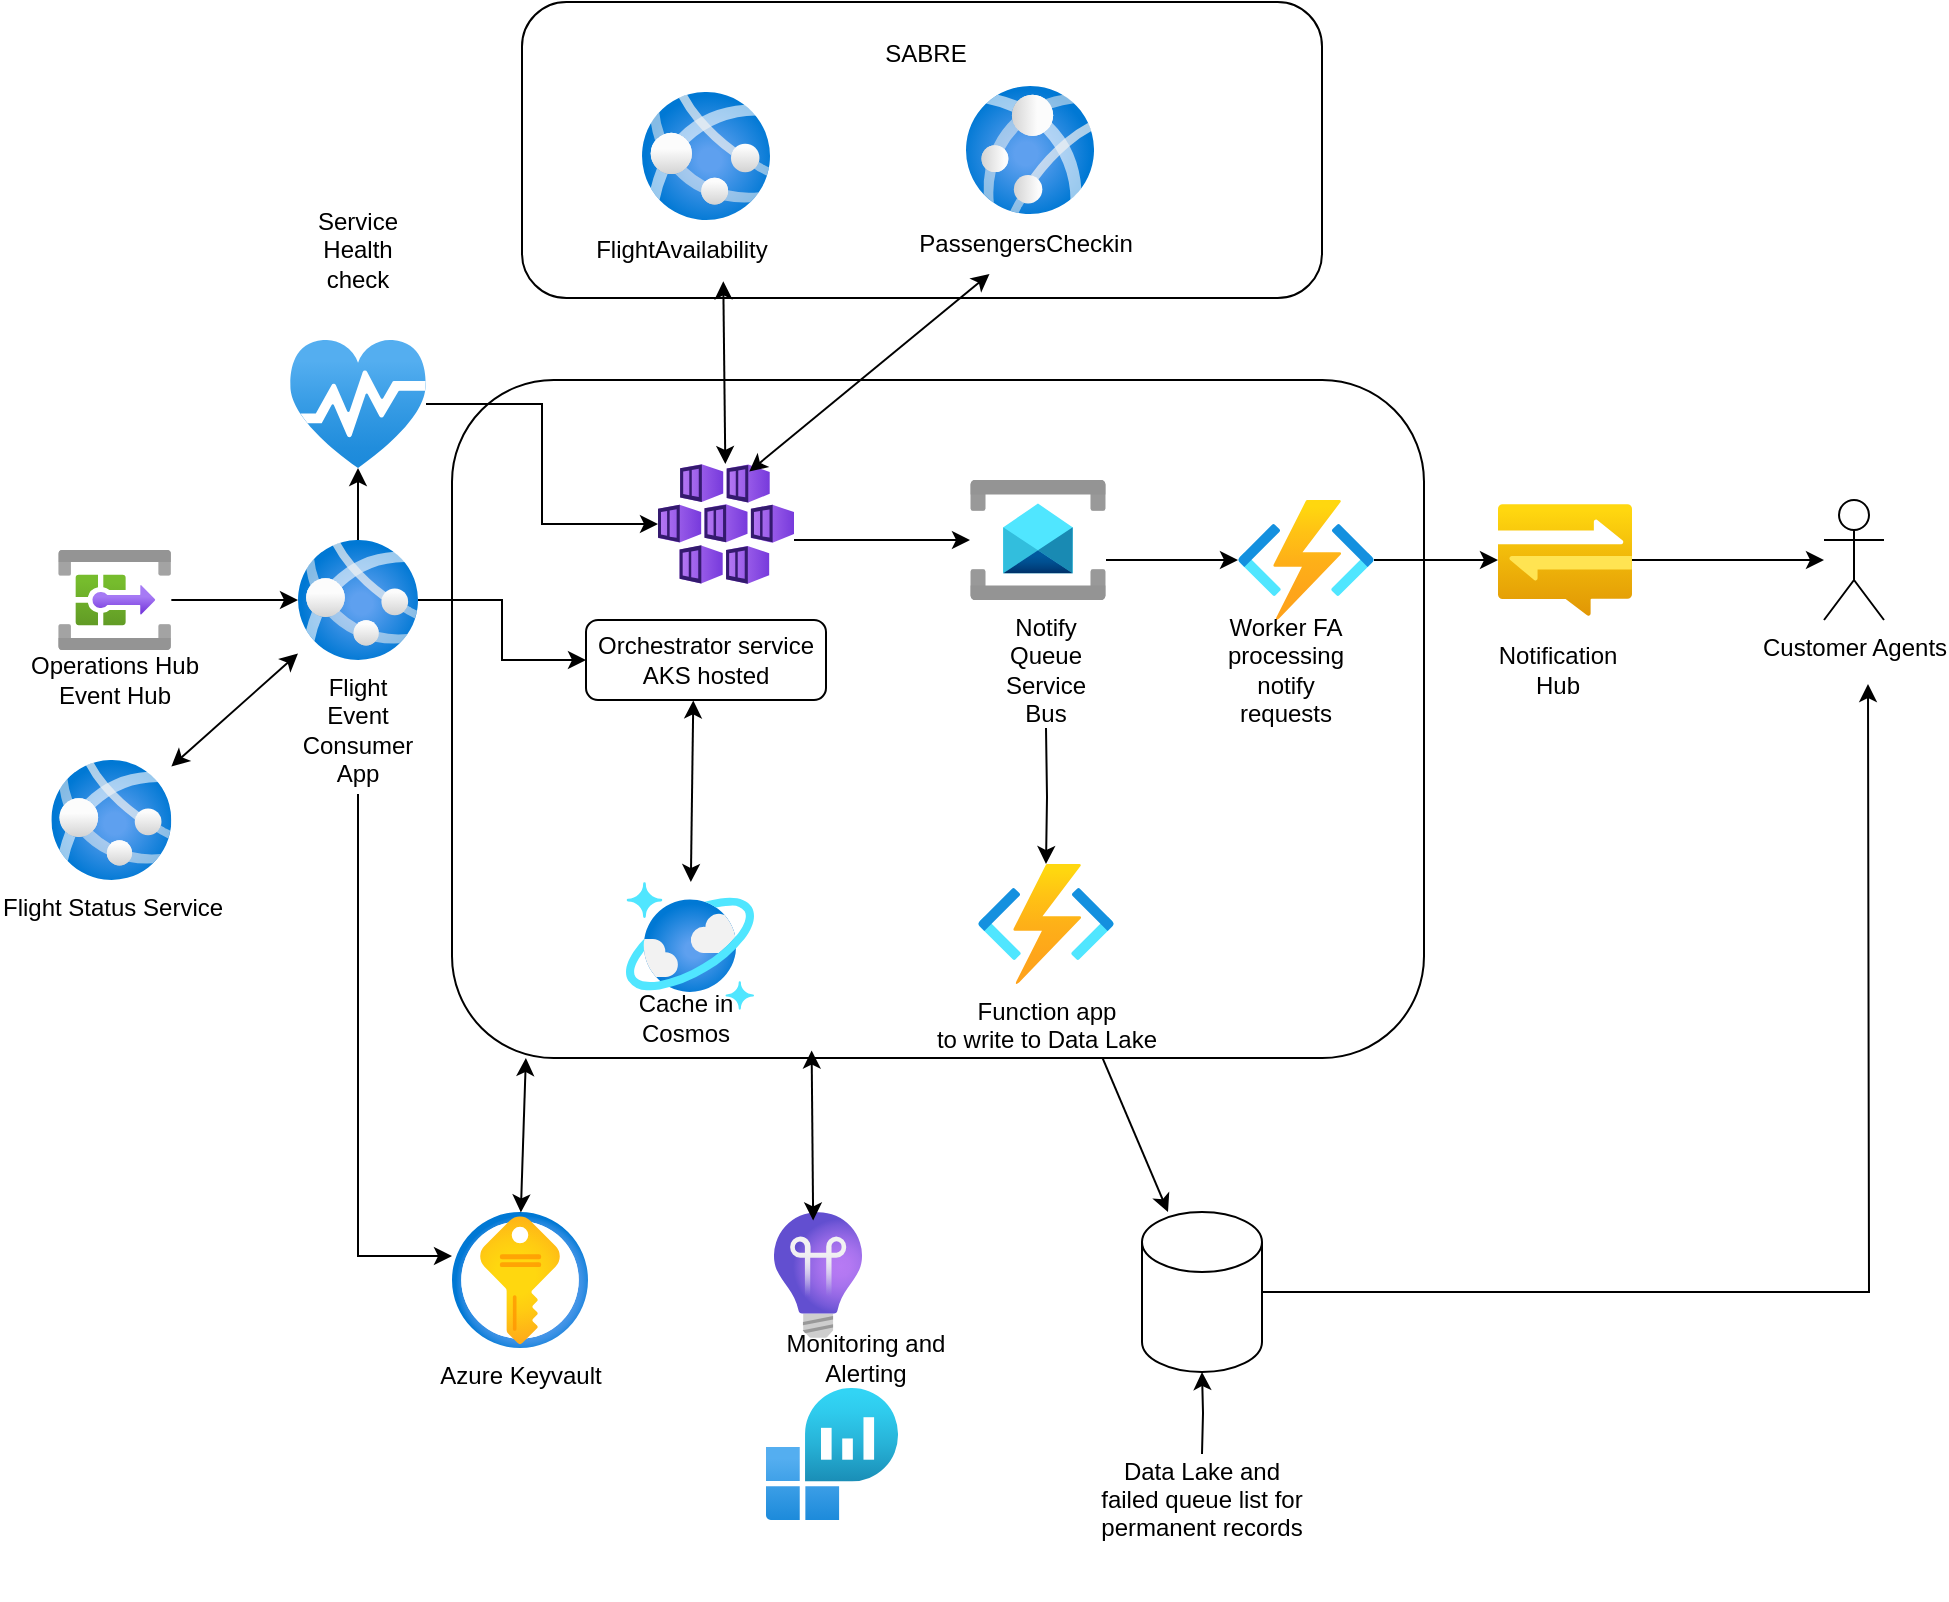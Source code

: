 <mxfile version="28.2.5">
  <diagram id="C5RBs43oDa-KdzZeNtuy" name="Page-1">
    <mxGraphModel grid="1" page="1" gridSize="11" guides="1" tooltips="1" connect="1" arrows="1" fold="1" pageScale="1" pageWidth="827" pageHeight="1169" math="0" shadow="0">
      <root>
        <mxCell id="WIyWlLk6GJQsqaUBKTNV-0" />
        <mxCell id="WIyWlLk6GJQsqaUBKTNV-1" parent="WIyWlLk6GJQsqaUBKTNV-0" />
        <mxCell id="FJs2IsX_IAVPDREQglW6-9" value="" style="rounded=1;whiteSpace=wrap;html=1;" vertex="1" parent="WIyWlLk6GJQsqaUBKTNV-1">
          <mxGeometry x="227" y="200" width="486" height="339" as="geometry" />
        </mxCell>
        <mxCell id="WIyWlLk6GJQsqaUBKTNV-7" value="" style="rounded=1;whiteSpace=wrap;html=1;fontSize=12;glass=0;strokeWidth=1;shadow=0;" vertex="1" parent="WIyWlLk6GJQsqaUBKTNV-1">
          <mxGeometry x="262" y="11" width="400" height="148" as="geometry" />
        </mxCell>
        <mxCell id="WIyWlLk6GJQsqaUBKTNV-12" value="Orchestrator service AKS hosted" style="rounded=1;whiteSpace=wrap;html=1;fontSize=12;glass=0;strokeWidth=1;shadow=0;" vertex="1" parent="WIyWlLk6GJQsqaUBKTNV-1">
          <mxGeometry x="294" y="320" width="120" height="40" as="geometry" />
        </mxCell>
        <mxCell id="FJs2IsX_IAVPDREQglW6-15" value="" style="edgeStyle=orthogonalEdgeStyle;rounded=0;orthogonalLoop=1;jettySize=auto;html=1;" edge="1" parent="WIyWlLk6GJQsqaUBKTNV-1" source="ZZRqX1T7qgezjlXLAi40-0" target="ZZRqX1T7qgezjlXLAi40-4">
          <mxGeometry relative="1" as="geometry" />
        </mxCell>
        <mxCell id="ZZRqX1T7qgezjlXLAi40-0" value="" style="image;aspect=fixed;html=1;points=[];align=center;fontSize=12;image=img/lib/azure2/integration/System_Topic.svg;" vertex="1" parent="WIyWlLk6GJQsqaUBKTNV-1">
          <mxGeometry x="30" y="285" width="56.67" height="50" as="geometry" />
        </mxCell>
        <mxCell id="ZZRqX1T7qgezjlXLAi40-1" value="Operations Hub&lt;div&gt;Event Hub&lt;/div&gt;" style="text;html=1;align=center;verticalAlign=middle;resizable=0;points=[];autosize=1;strokeColor=none;fillColor=none;" vertex="1" parent="WIyWlLk6GJQsqaUBKTNV-1">
          <mxGeometry x="3.34" y="330" width="110" height="40" as="geometry" />
        </mxCell>
        <mxCell id="ZZRqX1T7qgezjlXLAi40-2" value="" style="image;aspect=fixed;html=1;points=[];align=center;fontSize=12;image=img/lib/azure2/databases/Azure_Cosmos_DB.svg;" vertex="1" parent="WIyWlLk6GJQsqaUBKTNV-1">
          <mxGeometry x="314" y="451" width="64" height="64" as="geometry" />
        </mxCell>
        <mxCell id="FJs2IsX_IAVPDREQglW6-12" value="" style="edgeStyle=orthogonalEdgeStyle;rounded=0;orthogonalLoop=1;jettySize=auto;html=1;" edge="1" parent="WIyWlLk6GJQsqaUBKTNV-1" source="ZZRqX1T7qgezjlXLAi40-3" target="ZZRqX1T7qgezjlXLAi40-11">
          <mxGeometry relative="1" as="geometry">
            <Array as="points">
              <mxPoint x="410" y="280" />
              <mxPoint x="410" y="280" />
            </Array>
          </mxGeometry>
        </mxCell>
        <mxCell id="ZZRqX1T7qgezjlXLAi40-3" value="" style="image;aspect=fixed;html=1;points=[];align=center;fontSize=12;image=img/lib/azure2/containers/Kubernetes_Services.svg;" vertex="1" parent="WIyWlLk6GJQsqaUBKTNV-1">
          <mxGeometry x="330" y="242" width="68" height="60" as="geometry" />
        </mxCell>
        <mxCell id="FJs2IsX_IAVPDREQglW6-14" value="" style="edgeStyle=orthogonalEdgeStyle;rounded=0;orthogonalLoop=1;jettySize=auto;html=1;" edge="1" parent="WIyWlLk6GJQsqaUBKTNV-1" source="ZZRqX1T7qgezjlXLAi40-4" target="WIyWlLk6GJQsqaUBKTNV-12">
          <mxGeometry relative="1" as="geometry" />
        </mxCell>
        <mxCell id="FJs2IsX_IAVPDREQglW6-17" value="" style="edgeStyle=orthogonalEdgeStyle;rounded=0;orthogonalLoop=1;jettySize=auto;html=1;" edge="1" parent="WIyWlLk6GJQsqaUBKTNV-1" source="ZZRqX1T7qgezjlXLAi40-4" target="ZZRqX1T7qgezjlXLAi40-9">
          <mxGeometry relative="1" as="geometry">
            <Array as="points">
              <mxPoint x="180" y="270" />
              <mxPoint x="180" y="270" />
            </Array>
          </mxGeometry>
        </mxCell>
        <mxCell id="FJs2IsX_IAVPDREQglW6-36" style="edgeStyle=orthogonalEdgeStyle;rounded=0;orthogonalLoop=1;jettySize=auto;html=1;" edge="1" parent="WIyWlLk6GJQsqaUBKTNV-1" target="FJs2IsX_IAVPDREQglW6-28">
          <mxGeometry relative="1" as="geometry">
            <mxPoint x="180" y="407" as="sourcePoint" />
            <Array as="points">
              <mxPoint x="180" y="638" />
            </Array>
          </mxGeometry>
        </mxCell>
        <mxCell id="ZZRqX1T7qgezjlXLAi40-4" value="" style="image;aspect=fixed;html=1;points=[];align=center;fontSize=12;image=img/lib/azure2/containers/App_Services.svg;" vertex="1" parent="WIyWlLk6GJQsqaUBKTNV-1">
          <mxGeometry x="150" y="280" width="60" height="60" as="geometry" />
        </mxCell>
        <mxCell id="ZZRqX1T7qgezjlXLAi40-8" value="Flight Event&lt;div&gt;Consumer App&lt;/div&gt;" style="text;html=1;align=center;verticalAlign=middle;whiteSpace=wrap;rounded=0;" vertex="1" parent="WIyWlLk6GJQsqaUBKTNV-1">
          <mxGeometry x="150" y="360" width="60" height="30" as="geometry" />
        </mxCell>
        <mxCell id="FJs2IsX_IAVPDREQglW6-16" value="" style="edgeStyle=orthogonalEdgeStyle;rounded=0;orthogonalLoop=1;jettySize=auto;html=1;" edge="1" parent="WIyWlLk6GJQsqaUBKTNV-1" source="ZZRqX1T7qgezjlXLAi40-9" target="ZZRqX1T7qgezjlXLAi40-3">
          <mxGeometry relative="1" as="geometry" />
        </mxCell>
        <mxCell id="ZZRqX1T7qgezjlXLAi40-9" value="" style="image;aspect=fixed;html=1;points=[];align=center;fontSize=12;image=img/lib/azure2/general/Service_Health.svg;" vertex="1" parent="WIyWlLk6GJQsqaUBKTNV-1">
          <mxGeometry x="146" y="180" width="68" height="64" as="geometry" />
        </mxCell>
        <mxCell id="FJs2IsX_IAVPDREQglW6-13" value="" style="edgeStyle=orthogonalEdgeStyle;rounded=0;orthogonalLoop=1;jettySize=auto;html=1;" edge="1" parent="WIyWlLk6GJQsqaUBKTNV-1" source="ZZRqX1T7qgezjlXLAi40-11" target="FJs2IsX_IAVPDREQglW6-11">
          <mxGeometry relative="1" as="geometry">
            <Array as="points">
              <mxPoint x="580" y="290" />
              <mxPoint x="580" y="290" />
            </Array>
          </mxGeometry>
        </mxCell>
        <mxCell id="ZZRqX1T7qgezjlXLAi40-11" value="" style="image;aspect=fixed;html=1;points=[];align=center;fontSize=12;image=img/lib/azure2/integration/Service_Bus.svg;" vertex="1" parent="WIyWlLk6GJQsqaUBKTNV-1">
          <mxGeometry x="486" y="250" width="68" height="60" as="geometry" />
        </mxCell>
        <mxCell id="YI0b97y2UE2jJvl970QB-4" value="" style="edgeStyle=orthogonalEdgeStyle;rounded=0;orthogonalLoop=1;jettySize=auto;html=1;" edge="1" parent="WIyWlLk6GJQsqaUBKTNV-1" source="ZZRqX1T7qgezjlXLAi40-12" target="YI0b97y2UE2jJvl970QB-2">
          <mxGeometry relative="1" as="geometry" />
        </mxCell>
        <mxCell id="ZZRqX1T7qgezjlXLAi40-12" value="" style="image;aspect=fixed;html=1;points=[];align=center;fontSize=12;image=img/lib/azure2/app_services/Notification_Hubs.svg;" vertex="1" parent="WIyWlLk6GJQsqaUBKTNV-1">
          <mxGeometry x="750" y="262" width="67" height="56.0" as="geometry" />
        </mxCell>
        <mxCell id="FJs2IsX_IAVPDREQglW6-1" value="" style="image;aspect=fixed;html=1;points=[];align=center;fontSize=12;image=img/lib/azure2/compute/App_Services.svg;direction=south;" vertex="1" parent="WIyWlLk6GJQsqaUBKTNV-1">
          <mxGeometry x="484" y="53" width="64" height="64" as="geometry" />
        </mxCell>
        <mxCell id="FJs2IsX_IAVPDREQglW6-2" value="" style="image;aspect=fixed;html=1;points=[];align=center;fontSize=12;image=img/lib/azure2/compute/App_Services.svg;" vertex="1" parent="WIyWlLk6GJQsqaUBKTNV-1">
          <mxGeometry x="322" y="56" width="64" height="64" as="geometry" />
        </mxCell>
        <mxCell id="FJs2IsX_IAVPDREQglW6-25" value="" style="edgeStyle=orthogonalEdgeStyle;rounded=0;orthogonalLoop=1;jettySize=auto;html=1;" edge="1" parent="WIyWlLk6GJQsqaUBKTNV-1" target="FJs2IsX_IAVPDREQglW6-24">
          <mxGeometry relative="1" as="geometry">
            <mxPoint x="524" y="374" as="sourcePoint" />
          </mxGeometry>
        </mxCell>
        <mxCell id="FJs2IsX_IAVPDREQglW6-3" value="Notify Queue&lt;div&gt;Service Bus&lt;/div&gt;" style="text;html=1;align=center;verticalAlign=middle;whiteSpace=wrap;rounded=0;" vertex="1" parent="WIyWlLk6GJQsqaUBKTNV-1">
          <mxGeometry x="494" y="330" width="60" height="30" as="geometry" />
        </mxCell>
        <mxCell id="FJs2IsX_IAVPDREQglW6-5" value="PassengersCheckin" style="text;html=1;align=center;verticalAlign=middle;whiteSpace=wrap;rounded=0;" vertex="1" parent="WIyWlLk6GJQsqaUBKTNV-1">
          <mxGeometry x="484" y="117" width="60" height="30" as="geometry" />
        </mxCell>
        <mxCell id="FJs2IsX_IAVPDREQglW6-6" value="FlightAvailability" style="text;html=1;align=center;verticalAlign=middle;whiteSpace=wrap;rounded=0;" vertex="1" parent="WIyWlLk6GJQsqaUBKTNV-1">
          <mxGeometry x="282" y="120" width="120" height="30" as="geometry" />
        </mxCell>
        <mxCell id="FJs2IsX_IAVPDREQglW6-8" value="SABRE" style="text;html=1;align=center;verticalAlign=middle;whiteSpace=wrap;rounded=0;" vertex="1" parent="WIyWlLk6GJQsqaUBKTNV-1">
          <mxGeometry x="434" y="22" width="60" height="30" as="geometry" />
        </mxCell>
        <mxCell id="FJs2IsX_IAVPDREQglW6-19" value="" style="edgeStyle=orthogonalEdgeStyle;rounded=0;orthogonalLoop=1;jettySize=auto;html=1;" edge="1" parent="WIyWlLk6GJQsqaUBKTNV-1" source="FJs2IsX_IAVPDREQglW6-11" target="ZZRqX1T7qgezjlXLAi40-12">
          <mxGeometry relative="1" as="geometry" />
        </mxCell>
        <mxCell id="FJs2IsX_IAVPDREQglW6-11" value="" style="image;aspect=fixed;html=1;points=[];align=center;fontSize=12;image=img/lib/azure2/compute/Function_Apps.svg;" vertex="1" parent="WIyWlLk6GJQsqaUBKTNV-1">
          <mxGeometry x="620" y="260" width="68" height="60" as="geometry" />
        </mxCell>
        <mxCell id="FJs2IsX_IAVPDREQglW6-18" value="Service Health check" style="text;html=1;align=center;verticalAlign=middle;whiteSpace=wrap;rounded=0;" vertex="1" parent="WIyWlLk6GJQsqaUBKTNV-1">
          <mxGeometry x="150" y="120" width="60" height="30" as="geometry" />
        </mxCell>
        <mxCell id="FJs2IsX_IAVPDREQglW6-20" value="Worker FA&lt;br&gt;processing notify requests" style="text;html=1;align=center;verticalAlign=middle;whiteSpace=wrap;rounded=0;" vertex="1" parent="WIyWlLk6GJQsqaUBKTNV-1">
          <mxGeometry x="614" y="330" width="60" height="30" as="geometry" />
        </mxCell>
        <mxCell id="FJs2IsX_IAVPDREQglW6-21" value="Notification Hub" style="text;html=1;align=center;verticalAlign=middle;whiteSpace=wrap;rounded=0;" vertex="1" parent="WIyWlLk6GJQsqaUBKTNV-1">
          <mxGeometry x="750" y="330" width="60" height="30" as="geometry" />
        </mxCell>
        <mxCell id="FJs2IsX_IAVPDREQglW6-24" value="Function app&lt;div&gt;to write to Data Lake&lt;/div&gt;" style="image;aspect=fixed;html=1;points=[];align=center;fontSize=12;image=img/lib/azure2/compute/Function_Apps.svg;" vertex="1" parent="WIyWlLk6GJQsqaUBKTNV-1">
          <mxGeometry x="490" y="442" width="68" height="60" as="geometry" />
        </mxCell>
        <mxCell id="YI0b97y2UE2jJvl970QB-5" style="edgeStyle=orthogonalEdgeStyle;rounded=0;orthogonalLoop=1;jettySize=auto;html=1;" edge="1" parent="WIyWlLk6GJQsqaUBKTNV-1" source="FJs2IsX_IAVPDREQglW6-27">
          <mxGeometry relative="1" as="geometry">
            <mxPoint x="935" y="352" as="targetPoint" />
          </mxGeometry>
        </mxCell>
        <mxCell id="FJs2IsX_IAVPDREQglW6-27" value="" style="shape=cylinder3;whiteSpace=wrap;html=1;boundedLbl=1;backgroundOutline=1;size=15;" vertex="1" parent="WIyWlLk6GJQsqaUBKTNV-1">
          <mxGeometry x="572" y="616" width="60" height="80" as="geometry" />
        </mxCell>
        <mxCell id="FJs2IsX_IAVPDREQglW6-28" value="Azure Keyvault" style="image;aspect=fixed;html=1;points=[];align=center;fontSize=12;image=img/lib/azure2/security/Key_Vaults.svg;" vertex="1" parent="WIyWlLk6GJQsqaUBKTNV-1">
          <mxGeometry x="227" y="616" width="68" height="68" as="geometry" />
        </mxCell>
        <mxCell id="FJs2IsX_IAVPDREQglW6-29" value="" style="image;aspect=fixed;html=1;points=[];align=center;fontSize=12;image=img/lib/azure2/devops/Application_Insights.svg;" vertex="1" parent="WIyWlLk6GJQsqaUBKTNV-1">
          <mxGeometry x="388" y="616" width="44" height="63" as="geometry" />
        </mxCell>
        <mxCell id="FJs2IsX_IAVPDREQglW6-30" value="" style="image;aspect=fixed;html=1;points=[];align=center;fontSize=12;image=img/lib/azure2/analytics/Log_Analytics_Workspaces.svg;" vertex="1" parent="WIyWlLk6GJQsqaUBKTNV-1">
          <mxGeometry x="384" y="704" width="66" height="66" as="geometry" />
        </mxCell>
        <mxCell id="YI0b97y2UE2jJvl970QB-6" value="" style="edgeStyle=orthogonalEdgeStyle;rounded=0;orthogonalLoop=1;jettySize=auto;html=1;" edge="1" parent="WIyWlLk6GJQsqaUBKTNV-1" target="FJs2IsX_IAVPDREQglW6-27">
          <mxGeometry relative="1" as="geometry">
            <mxPoint x="602" y="737" as="sourcePoint" />
          </mxGeometry>
        </mxCell>
        <mxCell id="FJs2IsX_IAVPDREQglW6-33" value="Data Lake and failed queue list for permanent records&lt;div&gt;&lt;br&gt;&lt;div&gt;&lt;br&gt;&lt;/div&gt;&lt;/div&gt;" style="text;html=1;align=center;verticalAlign=middle;whiteSpace=wrap;rounded=0;" vertex="1" parent="WIyWlLk6GJQsqaUBKTNV-1">
          <mxGeometry x="547" y="759" width="110" height="30" as="geometry" />
        </mxCell>
        <mxCell id="FJs2IsX_IAVPDREQglW6-34" value="" style="endArrow=classic;startArrow=classic;html=1;rounded=0;exitX=0.445;exitY=0.067;exitDx=0;exitDy=0;exitPerimeter=0;entryX=0.37;entryY=0.989;entryDx=0;entryDy=0;entryPerimeter=0;" edge="1" parent="WIyWlLk6GJQsqaUBKTNV-1" source="FJs2IsX_IAVPDREQglW6-29" target="FJs2IsX_IAVPDREQglW6-9">
          <mxGeometry width="50" height="50" relative="1" as="geometry">
            <mxPoint x="385" y="512" as="sourcePoint" />
            <mxPoint x="435" y="462" as="targetPoint" />
          </mxGeometry>
        </mxCell>
        <mxCell id="FJs2IsX_IAVPDREQglW6-35" value="" style="endArrow=classic;startArrow=classic;html=1;rounded=0;exitX=0.506;exitY=0.003;exitDx=0;exitDy=0;exitPerimeter=0;entryX=0.076;entryY=1;entryDx=0;entryDy=0;entryPerimeter=0;" edge="1" parent="WIyWlLk6GJQsqaUBKTNV-1" source="FJs2IsX_IAVPDREQglW6-28" target="FJs2IsX_IAVPDREQglW6-9">
          <mxGeometry width="50" height="50" relative="1" as="geometry">
            <mxPoint x="385" y="512" as="sourcePoint" />
            <mxPoint x="435" y="462" as="targetPoint" />
            <Array as="points" />
          </mxGeometry>
        </mxCell>
        <mxCell id="FJs2IsX_IAVPDREQglW6-39" value="Cache in Cosmos" style="text;html=1;align=center;verticalAlign=middle;whiteSpace=wrap;rounded=0;" vertex="1" parent="WIyWlLk6GJQsqaUBKTNV-1">
          <mxGeometry x="314" y="504" width="60" height="30" as="geometry" />
        </mxCell>
        <mxCell id="FJs2IsX_IAVPDREQglW6-41" value="" style="endArrow=classic;startArrow=classic;html=1;rounded=0;entryX=0.447;entryY=1.005;entryDx=0;entryDy=0;entryPerimeter=0;" edge="1" parent="WIyWlLk6GJQsqaUBKTNV-1" source="ZZRqX1T7qgezjlXLAi40-2" target="WIyWlLk6GJQsqaUBKTNV-12">
          <mxGeometry width="50" height="50" relative="1" as="geometry">
            <mxPoint x="385" y="314" as="sourcePoint" />
            <mxPoint x="435" y="264" as="targetPoint" />
          </mxGeometry>
        </mxCell>
        <mxCell id="FJs2IsX_IAVPDREQglW6-43" value="Monitoring and Alerting" style="text;html=1;align=center;verticalAlign=middle;whiteSpace=wrap;rounded=0;" vertex="1" parent="WIyWlLk6GJQsqaUBKTNV-1">
          <mxGeometry x="384" y="674" width="100" height="30" as="geometry" />
        </mxCell>
        <mxCell id="FJs2IsX_IAVPDREQglW6-44" value="" style="endArrow=classic;html=1;rounded=0;exitX=0.669;exitY=0.999;exitDx=0;exitDy=0;exitPerimeter=0;" edge="1" parent="WIyWlLk6GJQsqaUBKTNV-1" source="FJs2IsX_IAVPDREQglW6-9" target="FJs2IsX_IAVPDREQglW6-27">
          <mxGeometry width="50" height="50" relative="1" as="geometry">
            <mxPoint x="385" y="413" as="sourcePoint" />
            <mxPoint x="435" y="363" as="targetPoint" />
          </mxGeometry>
        </mxCell>
        <mxCell id="z-GPA0hfKTa6Z4AyV379-0" value="" style="endArrow=classic;startArrow=classic;html=1;rounded=0;entryX=0.672;entryY=1.022;entryDx=0;entryDy=0;entryPerimeter=0;" edge="1" parent="WIyWlLk6GJQsqaUBKTNV-1" source="ZZRqX1T7qgezjlXLAi40-3" target="FJs2IsX_IAVPDREQglW6-6">
          <mxGeometry width="50" height="50" relative="1" as="geometry">
            <mxPoint x="385" y="215" as="sourcePoint" />
            <mxPoint x="435" y="165" as="targetPoint" />
          </mxGeometry>
        </mxCell>
        <mxCell id="z-GPA0hfKTa6Z4AyV379-1" value="" style="endArrow=classic;startArrow=classic;html=1;rounded=0;exitX=0.671;exitY=0.063;exitDx=0;exitDy=0;exitPerimeter=0;" edge="1" parent="WIyWlLk6GJQsqaUBKTNV-1" source="ZZRqX1T7qgezjlXLAi40-3" target="FJs2IsX_IAVPDREQglW6-5">
          <mxGeometry width="50" height="50" relative="1" as="geometry">
            <mxPoint x="385" y="215" as="sourcePoint" />
            <mxPoint x="435" y="165" as="targetPoint" />
          </mxGeometry>
        </mxCell>
        <mxCell id="YI0b97y2UE2jJvl970QB-0" value="Flight Status Service" style="image;aspect=fixed;html=1;points=[];align=center;fontSize=12;image=img/lib/azure2/containers/App_Services.svg;" vertex="1" parent="WIyWlLk6GJQsqaUBKTNV-1">
          <mxGeometry x="26.67" y="390" width="60" height="60" as="geometry" />
        </mxCell>
        <mxCell id="YI0b97y2UE2jJvl970QB-1" value="" style="endArrow=classic;startArrow=classic;html=1;rounded=0;" edge="1" parent="WIyWlLk6GJQsqaUBKTNV-1" source="YI0b97y2UE2jJvl970QB-0" target="ZZRqX1T7qgezjlXLAi40-4">
          <mxGeometry width="50" height="50" relative="1" as="geometry">
            <mxPoint x="96" y="394.5" as="sourcePoint" />
            <mxPoint x="146" y="344.5" as="targetPoint" />
          </mxGeometry>
        </mxCell>
        <mxCell id="YI0b97y2UE2jJvl970QB-2" value="Customer Agents" style="shape=umlActor;verticalLabelPosition=bottom;verticalAlign=top;html=1;outlineConnect=0;" vertex="1" parent="WIyWlLk6GJQsqaUBKTNV-1">
          <mxGeometry x="913" y="260" width="30" height="60" as="geometry" />
        </mxCell>
      </root>
    </mxGraphModel>
  </diagram>
</mxfile>
